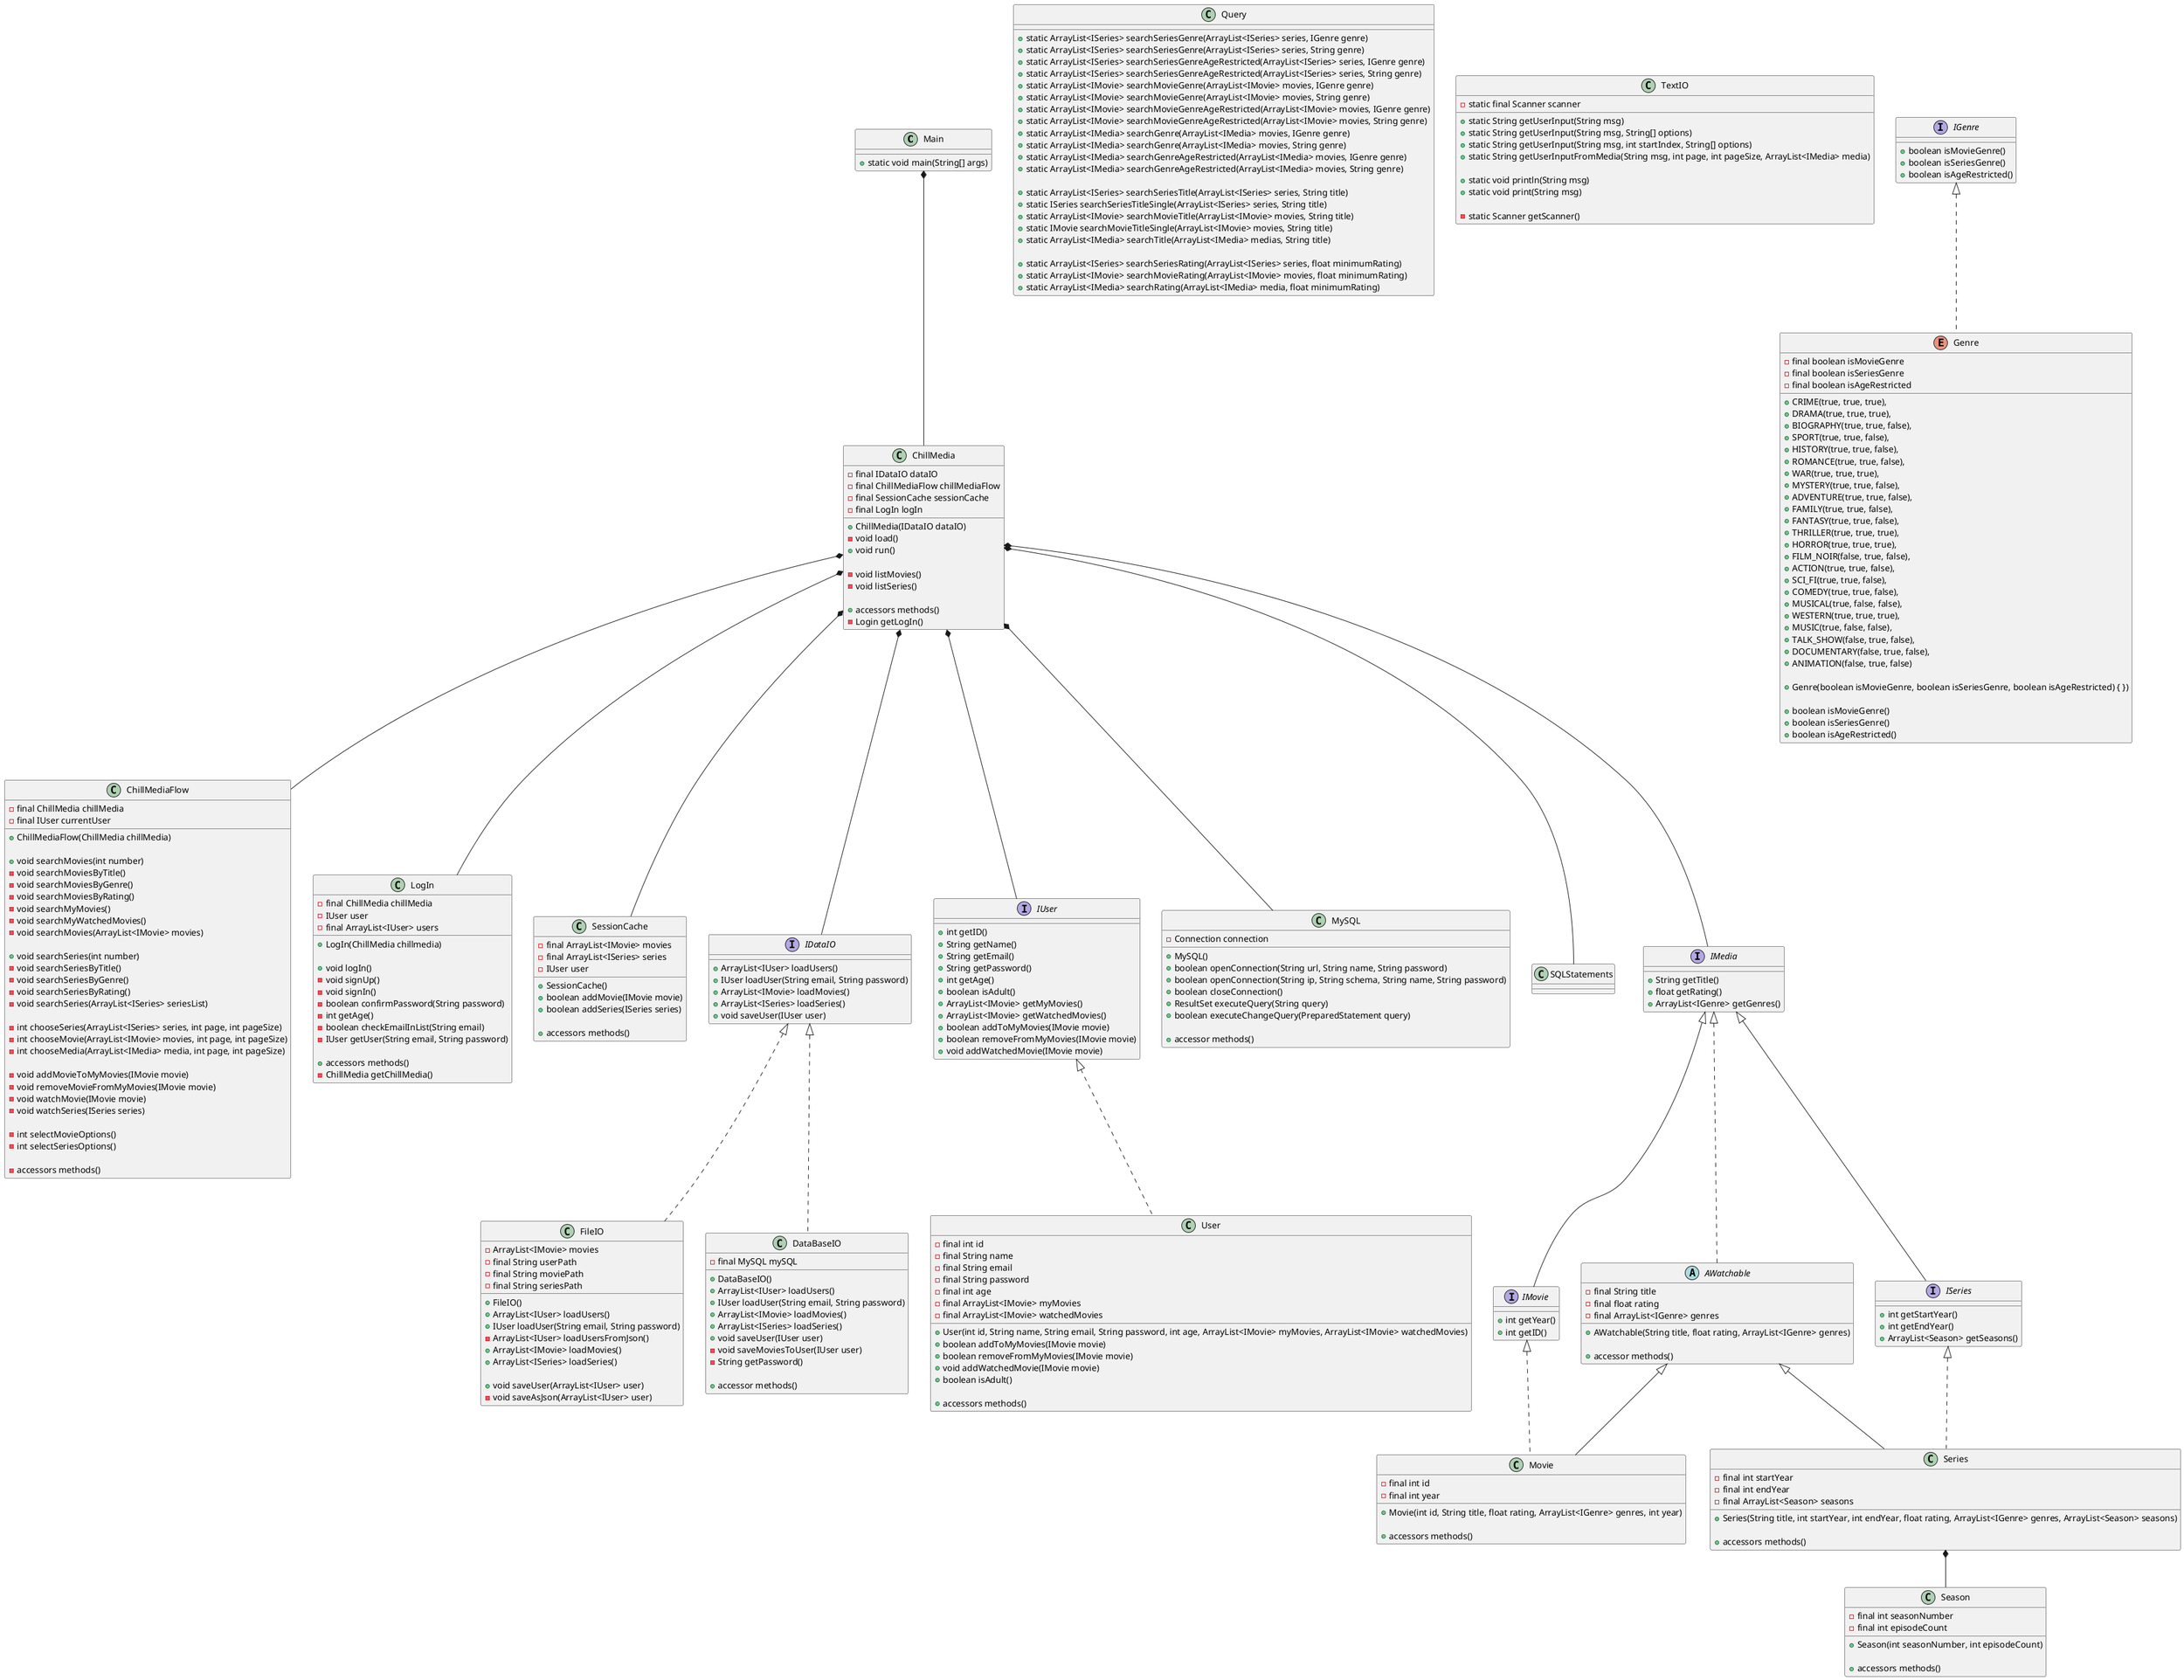 @startuml

' *****************
' CLASS
' *****************

class Main {
    + static void main(String[] args)
}

class ChillMedia {
    - final IDataIO dataIO
    - final ChillMediaFlow chillMediaFlow
    - final SessionCache sessionCache
    - final LogIn logIn

    + ChillMedia(IDataIO dataIO)
    - void load()
    + void run()

    - void listMovies()
    - void listSeries()

    + accessors methods()
    - Login getLogIn()
}

class ChillMediaFlow {
    - final ChillMedia chillMedia
    - final IUser currentUser

    + ChillMediaFlow(ChillMedia chillMedia)

    + void searchMovies(int number)
    - void searchMoviesByTitle()
    - void searchMoviesByGenre()
    - void searchMoviesByRating()
    - void searchMyMovies()
    - void searchMyWatchedMovies()
    - void searchMovies(ArrayList<IMovie> movies)

    + void searchSeries(int number)
    - void searchSeriesByTitle()
    - void searchSeriesByGenre()
    - void searchSeriesByRating()
    - void searchSeries(ArrayList<ISeries> seriesList)

    - int chooseSeries(ArrayList<ISeries> series, int page, int pageSize)
    - int chooseMovie(ArrayList<IMovie> movies, int page, int pageSize)
    - int chooseMedia(ArrayList<IMedia> media, int page, int pageSize)

    - void addMovieToMyMovies(IMovie movie)
    - void removeMovieFromMyMovies(IMovie movie)
    - void watchMovie(IMovie movie)
    - void watchSeries(ISeries series)

    - int selectMovieOptions()
    - int selectSeriesOptions()

    - accessors methods()
}

class LogIn {
    - final ChillMedia chillMedia
    - IUser user
    - final ArrayList<IUser> users

    + LogIn(ChillMedia chillmedia)

    + void logIn()
    - void signUp()
    - void signIn()
    - boolean confirmPassword(String password)
    - int getAge()
    - boolean checkEmailInList(String email)
    - IUser getUser(String email, String password)

    + accessors methods()
    - ChillMedia getChillMedia()
}

class SessionCache {
    - final ArrayList<IMovie> movies
    - final ArrayList<ISeries> series
    - IUser user

    + SessionCache()
    + boolean addMovie(IMovie movie)
    + boolean addSeries(ISeries series)

    + accessors methods()
}

class Query {
    + static ArrayList<ISeries> searchSeriesGenre(ArrayList<ISeries> series, IGenre genre)
    + static ArrayList<ISeries> searchSeriesGenre(ArrayList<ISeries> series, String genre)
    + static ArrayList<ISeries> searchSeriesGenreAgeRestricted(ArrayList<ISeries> series, IGenre genre)
    + static ArrayList<ISeries> searchSeriesGenreAgeRestricted(ArrayList<ISeries> series, String genre)
    + static ArrayList<IMovie> searchMovieGenre(ArrayList<IMovie> movies, IGenre genre)
    + static ArrayList<IMovie> searchMovieGenre(ArrayList<IMovie> movies, String genre)
    + static ArrayList<IMovie> searchMovieGenreAgeRestricted(ArrayList<IMovie> movies, IGenre genre)
    + static ArrayList<IMovie> searchMovieGenreAgeRestricted(ArrayList<IMovie> movies, String genre)
    + static ArrayList<IMedia> searchGenre(ArrayList<IMedia> movies, IGenre genre)
    + static ArrayList<IMedia> searchGenre(ArrayList<IMedia> movies, String genre)
    + static ArrayList<IMedia> searchGenreAgeRestricted(ArrayList<IMedia> movies, IGenre genre)
    + static ArrayList<IMedia> searchGenreAgeRestricted(ArrayList<IMedia> movies, String genre)

    + static ArrayList<ISeries> searchSeriesTitle(ArrayList<ISeries> series, String title)
    + static ISeries searchSeriesTitleSingle(ArrayList<ISeries> series, String title)
    + static ArrayList<IMovie> searchMovieTitle(ArrayList<IMovie> movies, String title)
    + static IMovie searchMovieTitleSingle(ArrayList<IMovie> movies, String title)
    + static ArrayList<IMedia> searchTitle(ArrayList<IMedia> medias, String title)

    + static ArrayList<ISeries> searchSeriesRating(ArrayList<ISeries> series, float minimumRating)
    + static ArrayList<IMovie> searchMovieRating(ArrayList<IMovie> movies, float minimumRating)
    + static ArrayList<IMedia> searchRating(ArrayList<IMedia> media, float minimumRating)
}

class TextIO {
    - static final Scanner scanner

    + static String getUserInput(String msg)
    + static String getUserInput(String msg, String[] options)
    + static String getUserInput(String msg, int startIndex, String[] options)
    + static String getUserInputFromMedia(String msg, int page, int pageSize, ArrayList<IMedia> media)

    + static void println(String msg)
    + static void print(String msg)

    - static Scanner getScanner()
}

class FileIO implements IDataIO {
    - ArrayList<IMovie> movies
    - final String userPath
    - final String moviePath
    - final String seriesPath

    + FileIO()
    + ArrayList<IUser> loadUsers()
    + IUser loadUser(String email, String password)
    - ArrayList<IUser> loadUsersFromJson()
    + ArrayList<IMovie> loadMovies()
    + ArrayList<ISeries> loadSeries()

    + void saveUser(ArrayList<IUser> user)
    - void saveAsJson(ArrayList<IUser> user)

}

class User implements IUser {
    - final int id
    - final String name
    - final String email
    - final String password
    - final int age
    - final ArrayList<IMovie> myMovies
    - final ArrayList<IMovie> watchedMovies

    + User(int id, String name, String email, String password, int age, ArrayList<IMovie> myMovies, ArrayList<IMovie> watchedMovies)
    + boolean addToMyMovies(IMovie movie)
    + boolean removeFromMyMovies(IMovie movie)
    + void addWatchedMovie(IMovie movie)
    + boolean isAdult()

    + accessors methods()
}

class Movie extends AWatchable implements IMovie {
    - final int id
    - final int year

    + Movie(int id, String title, float rating, ArrayList<IGenre> genres, int year)

    + accessors methods()
}

class Series extends AWatchable implements ISeries {
    - final int startYear
    - final int endYear
    - final ArrayList<Season> seasons

    + Series(String title, int startYear, int endYear, float rating, ArrayList<IGenre> genres, ArrayList<Season> seasons)

    + accessors methods()
}

class Season {
    - final int seasonNumber
    - final int episodeCount

    + Season(int seasonNumber, int episodeCount)

    + accessors methods()
}

class MySQL {
- Connection connection

+ MySQL()
+ boolean openConnection(String url, String name, String password)
+ boolean openConnection(String ip, String schema, String name, String password)
+ boolean closeConnection()
+ ResultSet executeQuery(String query)
+ boolean executeChangeQuery(PreparedStatement query)

+ accessor methods()
}

class SQLStatements {

}

class DataBaseIO implements IDataIO {
- final MySQL mySQL

+ DataBaseIO()
+ ArrayList<IUser> loadUsers()
+ IUser loadUser(String email, String password)
+ ArrayList<IMovie> loadMovies()
+ ArrayList<ISeries> loadSeries()
+ void saveUser(IUser user)
- void saveMoviesToUser(IUser user)
- String getPassword()

+ accessor methods()
}

' *****************
' ABSTRACT CLASS
' *****************

abstract class AWatchable implements IMedia {
    - final String title
    - final float rating
    - final ArrayList<IGenre> genres

    + AWatchable(String title, float rating, ArrayList<IGenre> genres)

    + accessor methods()
}

' *****************
' INTERFACES
' *****************

interface IMedia {
    + String getTitle()
    + float getRating()
    + ArrayList<IGenre> getGenres()
}

interface ISeries extends IMedia {
    + int getStartYear()
    + int getEndYear()
    + ArrayList<Season> getSeasons()
}

interface IMovie extends IMedia {
    + int getYear()
    + int getID()
}

interface IUser {
    + int getID()
    + String getName()
    + String getEmail()
    + String getPassword()
    + int getAge()
    + boolean isAdult()
    + ArrayList<IMovie> getMyMovies()
    + ArrayList<IMovie> getWatchedMovies()
    + boolean addToMyMovies(IMovie movie)
    + boolean removeFromMyMovies(IMovie movie)
    + void addWatchedMovie(IMovie movie)
}

interface IDataIO {
    + ArrayList<IUser> loadUsers()
    + IUser loadUser(String email, String password)
    + ArrayList<IMovie> loadMovies()
    + ArrayList<ISeries> loadSeries()
    + void saveUser(IUser user)
}

interface IGenre {
    + boolean isMovieGenre()
    + boolean isSeriesGenre()
    + boolean isAgeRestricted()
}

' *****************
' ENUMS
' *****************

enum Genre implements IGenre {
    - final boolean isMovieGenre
    - final boolean isSeriesGenre
    - final boolean isAgeRestricted

    + CRIME(true, true, true),
    + DRAMA(true, true, true),
    + BIOGRAPHY(true, true, false),
    + SPORT(true, true, false),
    + HISTORY(true, true, false),
    + ROMANCE(true, true, false),
    + WAR(true, true, true),
    + MYSTERY(true, true, false),
    + ADVENTURE(true, true, false),
    + FAMILY(true, true, false),
    + FANTASY(true, true, false),
    + THRILLER(true, true, true),
    + HORROR(true, true, true),
    + FILM_NOIR(false, true, false),
    + ACTION(true, true, false),
    + SCI_FI(true, true, false),
    + COMEDY(true, true, false),
    + MUSICAL(true, false, false),
    + WESTERN(true, true, true),
    + MUSIC(true, false, false),
    + TALK_SHOW(false, true, false),
    + DOCUMENTARY(false, true, false),
    + ANIMATION(false, true, false)

    + Genre(boolean isMovieGenre, boolean isSeriesGenre, boolean isAgeRestricted) { })

    + boolean isMovieGenre()
    + boolean isSeriesGenre()
    + boolean isAgeRestricted()
}

' *****************
' RELATIONS
' *****************

Main *-- ChillMedia

ChillMedia *-- IMedia
ChillMedia *-- IDataIO
ChillMedia *-- IUser
ChillMedia *-- LogIn
ChillMedia *-- ChillMediaFlow
ChillMedia *-- SessionCache
ChillMedia *-- MySQL
ChillMedia *-- SQLStatements

Series *-- Season

@enduml